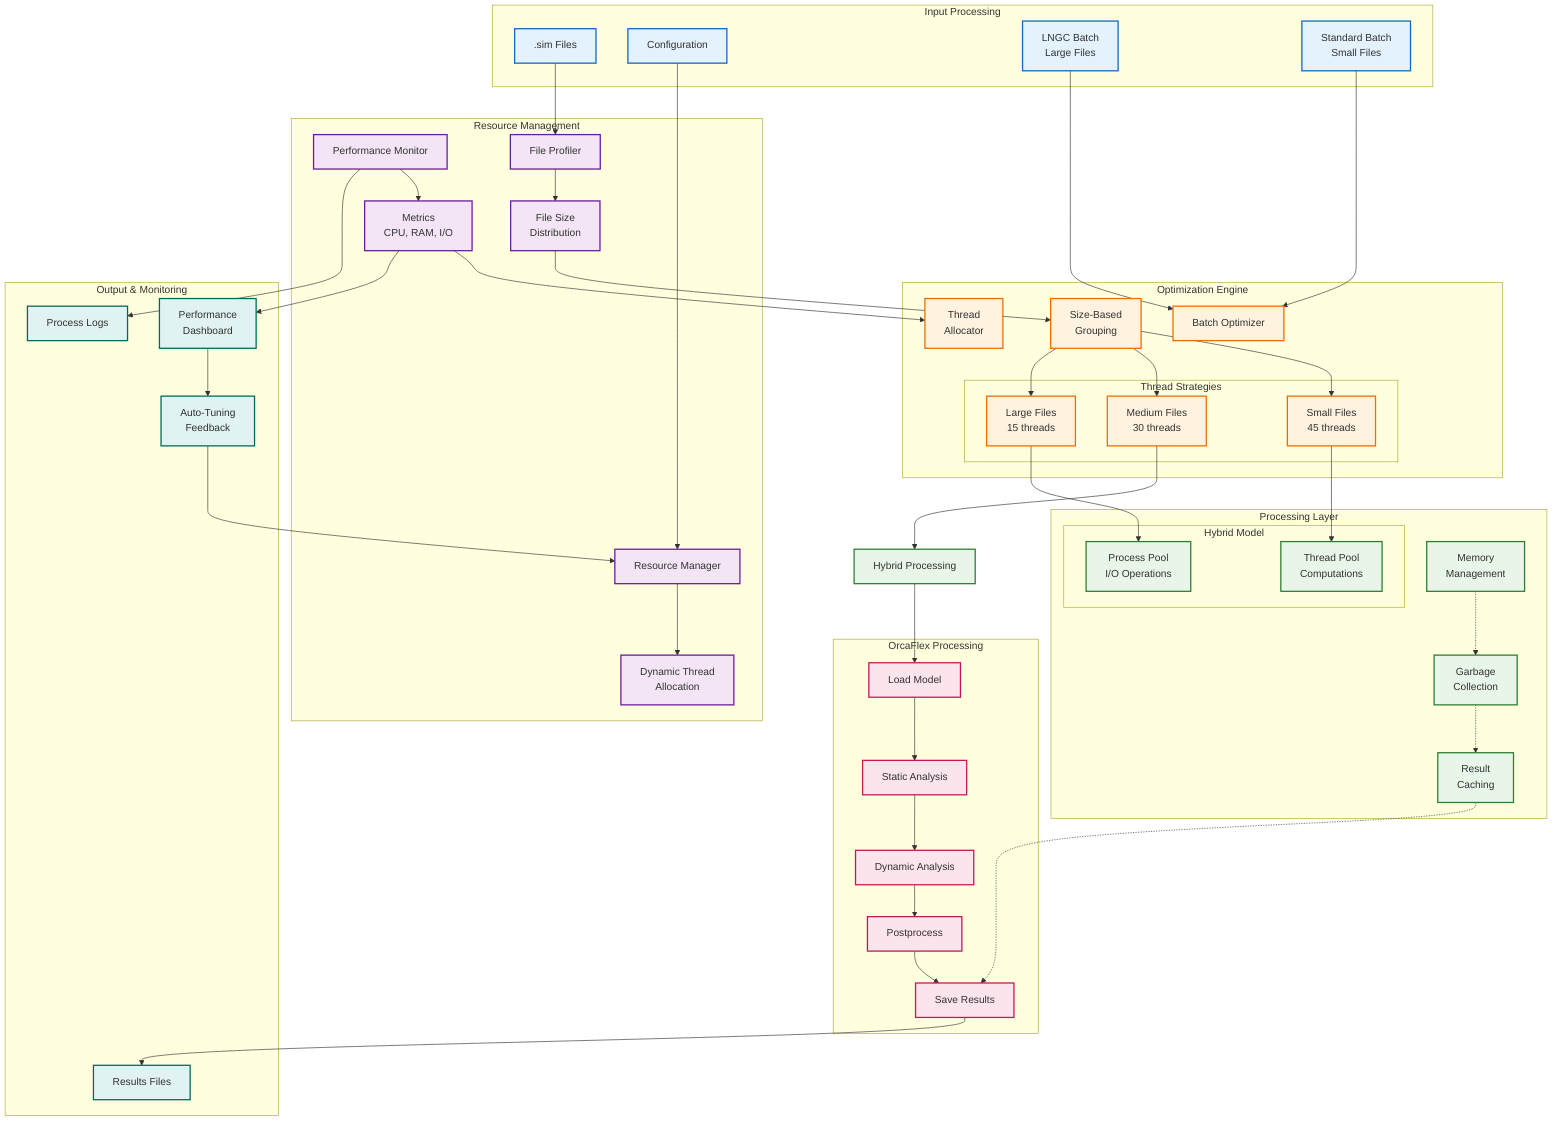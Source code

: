 graph TB
    %% Input Layer
    subgraph "Input Processing"
        FILES[.sim Files]
        CONFIG[Configuration]
        BATCH1[LNGC Batch<br/>Large Files]
        BATCH2[Standard Batch<br/>Small Files]
    end

    %% Resource Management Layer
    subgraph "Resource Management"
        MONITOR[Performance Monitor]
        RESOURCE[Resource Manager]
        PROFILER[File Profiler]
        
        MONITOR --> METRICS[Metrics<br/>CPU, RAM, I/O]
        PROFILER --> SIZE[File Size<br/>Distribution]
        RESOURCE --> THREADS[Dynamic Thread<br/>Allocation]
    end

    %% Optimization Engine
    subgraph "Optimization Engine"
        OPTIMIZER[Batch Optimizer]
        GROUPER[Size-Based<br/>Grouping]
        ALLOCATOR[Thread<br/>Allocator]
        
        subgraph "Thread Strategies"
            SMALL[Small Files<br/>45 threads]
            MEDIUM[Medium Files<br/>30 threads]
            LARGE[Large Files<br/>15 threads]
        end
    end

    %% Processing Layer
    subgraph "Processing Layer"
        subgraph "Hybrid Model"
            PPOOL[Process Pool<br/>I/O Operations]
            TPOOL[Thread Pool<br/>Computations]
        end
        
        MEMORY[Memory<br/>Management]
        GARBAGE[Garbage<br/>Collection]
        CACHE[Result<br/>Caching]
    end

    %% OrcaFlex Integration
    subgraph "OrcaFlex Processing"
        LOAD[Load Model]
        STATIC[Static Analysis]
        DYNAMIC[Dynamic Analysis]
        POST[Postprocess]
        SAVE[Save Results]
    end

    %% Output Layer
    subgraph "Output & Monitoring"
        RESULTS[Results Files]
        DASHBOARD[Performance<br/>Dashboard]
        LOGS[Process Logs]
        TUNING[Auto-Tuning<br/>Feedback]
    end

    %% Flow Connections
    FILES --> PROFILER
    CONFIG --> RESOURCE
    BATCH1 --> OPTIMIZER
    BATCH2 --> OPTIMIZER

    SIZE --> GROUPER
    METRICS --> ALLOCATOR
    
    GROUPER --> SMALL
    GROUPER --> MEDIUM
    GROUPER --> LARGE
    
    SMALL --> TPOOL
    MEDIUM --> HYBRID[Hybrid Processing]
    LARGE --> PPOOL
    
    HYBRID --> LOAD
    LOAD --> STATIC
    STATIC --> DYNAMIC
    DYNAMIC --> POST
    POST --> SAVE
    
    SAVE --> RESULTS
    METRICS --> DASHBOARD
    MONITOR --> LOGS
    DASHBOARD --> TUNING
    TUNING --> RESOURCE

    %% Memory Management Flow
    MEMORY -.-> GARBAGE
    GARBAGE -.-> CACHE
    CACHE -.-> SAVE

    %% Styling
    classDef input fill:#e3f2fd,stroke:#1565c0,stroke-width:2px
    classDef resource fill:#f3e5f5,stroke:#6a1b9a,stroke-width:2px
    classDef optimize fill:#fff3e0,stroke:#ef6c00,stroke-width:2px
    classDef process fill:#e8f5e9,stroke:#2e7d32,stroke-width:2px
    classDef orcaflex fill:#fce4ec,stroke:#c2185b,stroke-width:2px
    classDef output fill:#e0f2f1,stroke:#00695c,stroke-width:2px
    
    class FILES,CONFIG,BATCH1,BATCH2 input
    class MONITOR,RESOURCE,PROFILER,METRICS,SIZE,THREADS resource
    class OPTIMIZER,GROUPER,ALLOCATOR,SMALL,MEDIUM,LARGE optimize
    class PPOOL,TPOOL,MEMORY,GARBAGE,CACHE,HYBRID process
    class LOAD,STATIC,DYNAMIC,POST,SAVE orcaflex
    class RESULTS,DASHBOARD,LOGS,TUNING output